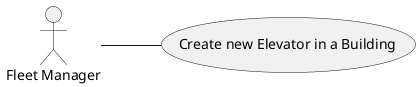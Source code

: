 @startuml

left to right direction

(Create new Elevator in a Building) as (x)

:Fleet Manager: as CM

CM -- (x)

@enduml
